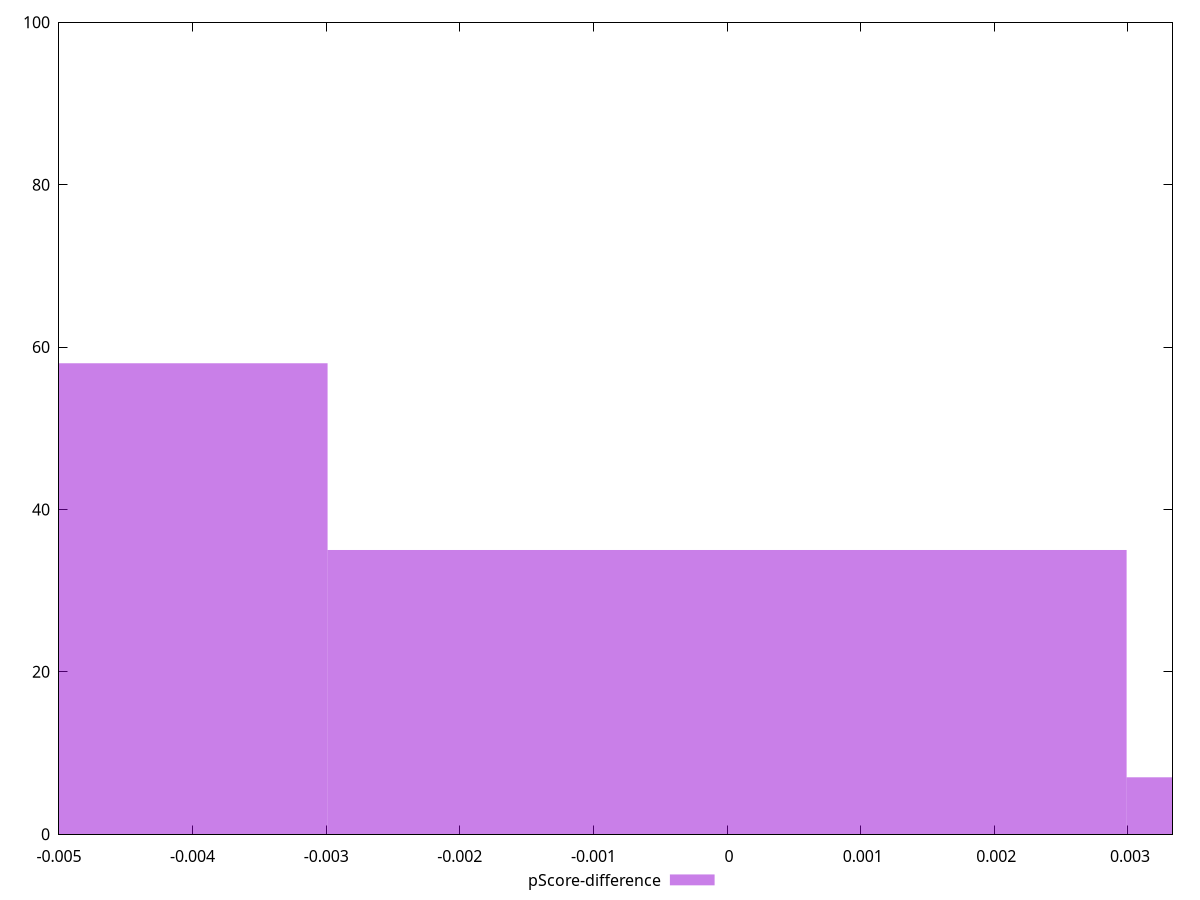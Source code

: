 reset

$pScoreDifference <<EOF
-0.005979929727638632 58
0 35
0.005979929727638632 7
EOF

set key outside below
set boxwidth 0.005979929727638632
set xrange [-0.0050000000000000044:0.0033333333333332993]
set yrange [0:100]
set trange [0:100]
set style fill transparent solid 0.5 noborder
set terminal svg size 640, 490 enhanced background rgb 'white'
set output "reprap/unused-css-rules/samples/pages+cached+noexternal/pScore-difference/histogram.svg"

plot $pScoreDifference title "pScore-difference" with boxes

reset
